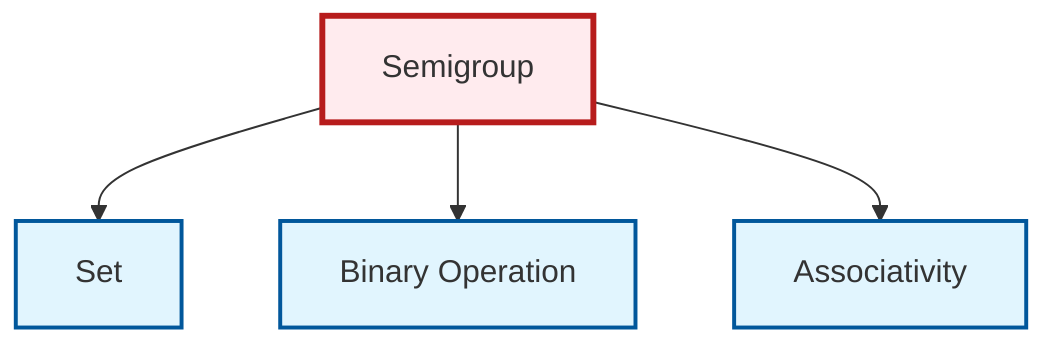 graph TD
    classDef definition fill:#e1f5fe,stroke:#01579b,stroke-width:2px
    classDef theorem fill:#f3e5f5,stroke:#4a148c,stroke-width:2px
    classDef axiom fill:#fff3e0,stroke:#e65100,stroke-width:2px
    classDef example fill:#e8f5e9,stroke:#1b5e20,stroke-width:2px
    classDef current fill:#ffebee,stroke:#b71c1c,stroke-width:3px
    def-associativity["Associativity"]:::definition
    def-semigroup["Semigroup"]:::definition
    def-set["Set"]:::definition
    def-binary-operation["Binary Operation"]:::definition
    def-semigroup --> def-set
    def-semigroup --> def-binary-operation
    def-semigroup --> def-associativity
    class def-semigroup current